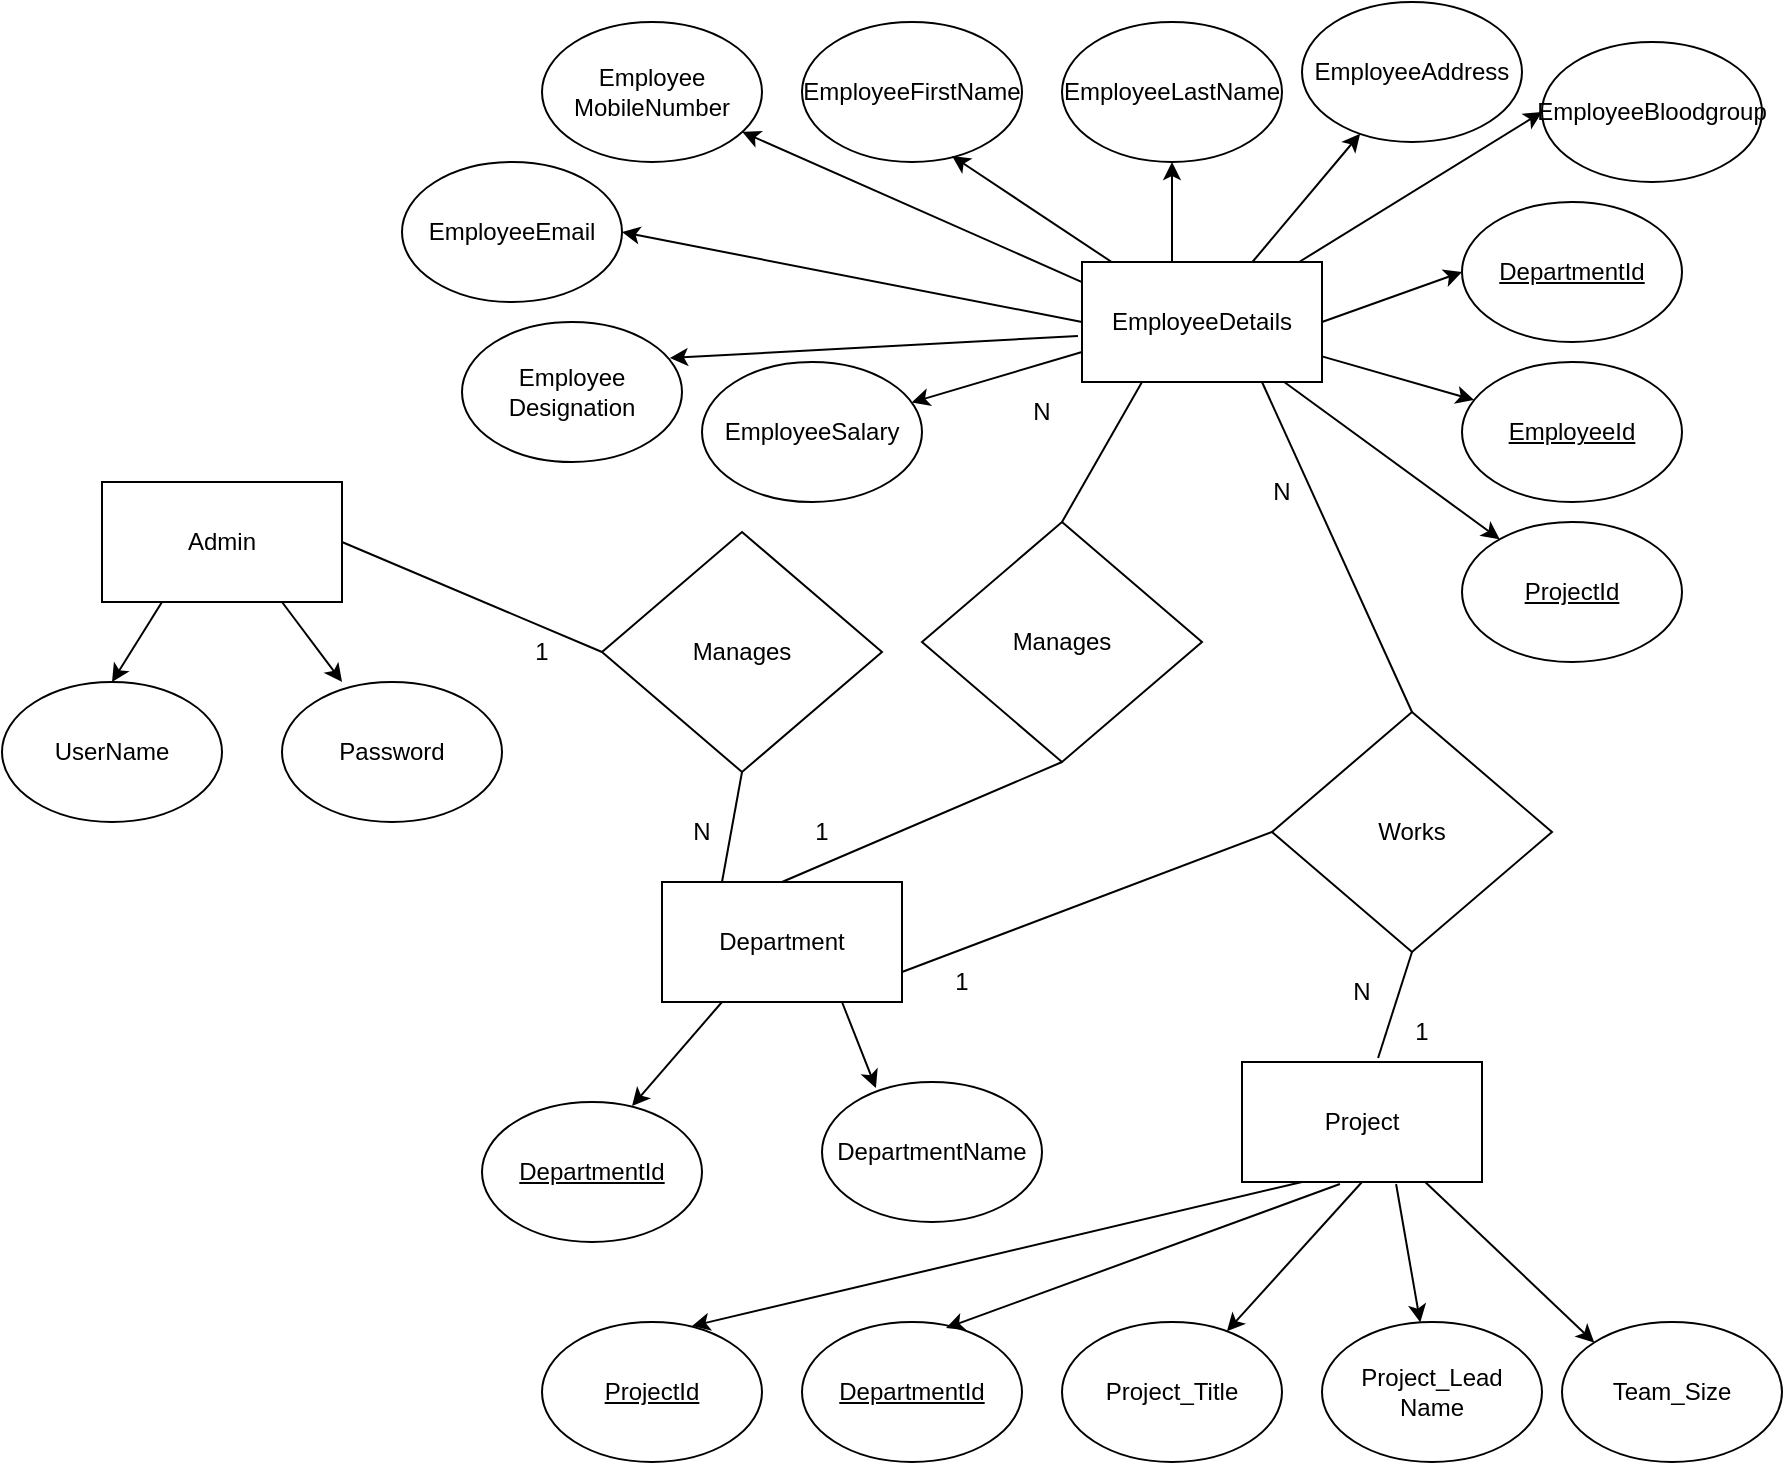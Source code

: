 <mxfile version="19.0.1" type="device"><diagram id="A0Eg8TkSyVN2gfJCL0_F" name="Page-1"><mxGraphModel dx="1718" dy="442" grid="1" gridSize="10" guides="1" tooltips="1" connect="1" arrows="1" fold="1" page="1" pageScale="1" pageWidth="850" pageHeight="1100" math="0" shadow="0"><root><mxCell id="0"/><mxCell id="1" parent="0"/><mxCell id="4_rYwC8gvfCI7KV-P_v1-1" value="Admin" style="rounded=0;whiteSpace=wrap;html=1;" parent="1" vertex="1"><mxGeometry x="40" y="250" width="120" height="60" as="geometry"/></mxCell><mxCell id="4_rYwC8gvfCI7KV-P_v1-3" value="UserName" style="ellipse;whiteSpace=wrap;html=1;" parent="1" vertex="1"><mxGeometry x="-10" y="350" width="110" height="70" as="geometry"/></mxCell><mxCell id="4_rYwC8gvfCI7KV-P_v1-5" value="Password" style="ellipse;whiteSpace=wrap;html=1;" parent="1" vertex="1"><mxGeometry x="130" y="350" width="110" height="70" as="geometry"/></mxCell><mxCell id="4_rYwC8gvfCI7KV-P_v1-8" value="EmployeeDetails" style="rounded=0;whiteSpace=wrap;html=1;" parent="1" vertex="1"><mxGeometry x="530" y="140" width="120" height="60" as="geometry"/></mxCell><mxCell id="4_rYwC8gvfCI7KV-P_v1-9" value="EmployeeFirstName" style="ellipse;whiteSpace=wrap;html=1;" parent="1" vertex="1"><mxGeometry x="390" y="20" width="110" height="70" as="geometry"/></mxCell><mxCell id="4_rYwC8gvfCI7KV-P_v1-10" value="EmployeeLastName" style="ellipse;whiteSpace=wrap;html=1;" parent="1" vertex="1"><mxGeometry x="520" y="20" width="110" height="70" as="geometry"/></mxCell><mxCell id="4_rYwC8gvfCI7KV-P_v1-11" value="EmployeeAddress" style="ellipse;whiteSpace=wrap;html=1;" parent="1" vertex="1"><mxGeometry x="640" y="10" width="110" height="70" as="geometry"/></mxCell><mxCell id="4_rYwC8gvfCI7KV-P_v1-12" value="Employee&lt;br&gt;MobileNumber" style="ellipse;whiteSpace=wrap;html=1;" parent="1" vertex="1"><mxGeometry x="260" y="20" width="110" height="70" as="geometry"/></mxCell><mxCell id="4_rYwC8gvfCI7KV-P_v1-13" value="EmployeeEmail" style="ellipse;whiteSpace=wrap;html=1;" parent="1" vertex="1"><mxGeometry x="190" y="90" width="110" height="70" as="geometry"/></mxCell><mxCell id="4_rYwC8gvfCI7KV-P_v1-14" value="EmployeeBloodgroup" style="ellipse;whiteSpace=wrap;html=1;" parent="1" vertex="1"><mxGeometry x="760" y="30" width="110" height="70" as="geometry"/></mxCell><mxCell id="4_rYwC8gvfCI7KV-P_v1-21" value="Manages" style="rhombus;whiteSpace=wrap;html=1;" parent="1" vertex="1"><mxGeometry x="450" y="270" width="140" height="120" as="geometry"/></mxCell><mxCell id="4_rYwC8gvfCI7KV-P_v1-22" value="EmployeeId" style="ellipse;whiteSpace=wrap;html=1;fontStyle=4" parent="1" vertex="1"><mxGeometry x="720" y="190" width="110" height="70" as="geometry"/></mxCell><mxCell id="4_rYwC8gvfCI7KV-P_v1-24" value="" style="endArrow=none;html=1;rounded=0;exitX=1;exitY=0.5;exitDx=0;exitDy=0;entryX=0;entryY=0.5;entryDx=0;entryDy=0;" parent="1" source="4_rYwC8gvfCI7KV-P_v1-1" target="rCjipWubUy2ddxxEItiY-2" edge="1"><mxGeometry width="50" height="50" relative="1" as="geometry"><mxPoint x="240" y="350" as="sourcePoint"/><mxPoint x="300" y="310" as="targetPoint"/></mxGeometry></mxCell><mxCell id="4_rYwC8gvfCI7KV-P_v1-26" value="" style="endArrow=none;html=1;rounded=0;entryX=0.5;entryY=0;entryDx=0;entryDy=0;exitX=0.25;exitY=1;exitDx=0;exitDy=0;" parent="1" source="4_rYwC8gvfCI7KV-P_v1-8" target="4_rYwC8gvfCI7KV-P_v1-21" edge="1"><mxGeometry width="50" height="50" relative="1" as="geometry"><mxPoint x="400" y="370" as="sourcePoint"/><mxPoint x="450" y="320" as="targetPoint"/></mxGeometry></mxCell><mxCell id="4_rYwC8gvfCI7KV-P_v1-27" value="" style="endArrow=classic;html=1;rounded=0;exitX=0.75;exitY=1;exitDx=0;exitDy=0;entryX=0.273;entryY=0;entryDx=0;entryDy=0;entryPerimeter=0;" parent="1" source="4_rYwC8gvfCI7KV-P_v1-1" target="4_rYwC8gvfCI7KV-P_v1-5" edge="1"><mxGeometry width="50" height="50" relative="1" as="geometry"><mxPoint x="260" y="430" as="sourcePoint"/><mxPoint x="180" y="340" as="targetPoint"/></mxGeometry></mxCell><mxCell id="4_rYwC8gvfCI7KV-P_v1-30" value="" style="endArrow=classic;html=1;rounded=0;exitX=0.25;exitY=1;exitDx=0;exitDy=0;entryX=0.5;entryY=0;entryDx=0;entryDy=0;" parent="1" source="4_rYwC8gvfCI7KV-P_v1-1" target="4_rYwC8gvfCI7KV-P_v1-3" edge="1"><mxGeometry width="50" height="50" relative="1" as="geometry"><mxPoint x="400" y="370" as="sourcePoint"/><mxPoint x="450" y="320" as="targetPoint"/></mxGeometry></mxCell><mxCell id="4_rYwC8gvfCI7KV-P_v1-31" value="" style="endArrow=classic;html=1;rounded=0;entryX=1;entryY=0.5;entryDx=0;entryDy=0;exitX=0;exitY=0.5;exitDx=0;exitDy=0;" parent="1" source="4_rYwC8gvfCI7KV-P_v1-8" target="4_rYwC8gvfCI7KV-P_v1-13" edge="1"><mxGeometry width="50" height="50" relative="1" as="geometry"><mxPoint x="400" y="270" as="sourcePoint"/><mxPoint x="450" y="220" as="targetPoint"/></mxGeometry></mxCell><mxCell id="4_rYwC8gvfCI7KV-P_v1-32" value="" style="endArrow=classic;html=1;rounded=0;exitX=0;exitY=0.167;exitDx=0;exitDy=0;exitPerimeter=0;" parent="1" source="4_rYwC8gvfCI7KV-P_v1-8" target="4_rYwC8gvfCI7KV-P_v1-12" edge="1"><mxGeometry width="50" height="50" relative="1" as="geometry"><mxPoint x="520" y="150" as="sourcePoint"/><mxPoint x="400" y="110" as="targetPoint"/></mxGeometry></mxCell><mxCell id="4_rYwC8gvfCI7KV-P_v1-33" value="" style="endArrow=classic;html=1;rounded=0;entryX=0.682;entryY=0.957;entryDx=0;entryDy=0;entryPerimeter=0;" parent="1" source="4_rYwC8gvfCI7KV-P_v1-8" target="4_rYwC8gvfCI7KV-P_v1-9" edge="1"><mxGeometry width="50" height="50" relative="1" as="geometry"><mxPoint x="400" y="270" as="sourcePoint"/><mxPoint x="450" y="220" as="targetPoint"/></mxGeometry></mxCell><mxCell id="4_rYwC8gvfCI7KV-P_v1-34" value="" style="endArrow=classic;html=1;rounded=0;entryX=0.5;entryY=1;entryDx=0;entryDy=0;exitX=0.375;exitY=0;exitDx=0;exitDy=0;exitPerimeter=0;" parent="1" source="4_rYwC8gvfCI7KV-P_v1-8" target="4_rYwC8gvfCI7KV-P_v1-10" edge="1"><mxGeometry width="50" height="50" relative="1" as="geometry"><mxPoint x="400" y="270" as="sourcePoint"/><mxPoint x="450" y="220" as="targetPoint"/></mxGeometry></mxCell><mxCell id="4_rYwC8gvfCI7KV-P_v1-35" value="" style="endArrow=classic;html=1;rounded=0;" parent="1" source="4_rYwC8gvfCI7KV-P_v1-8" target="4_rYwC8gvfCI7KV-P_v1-11" edge="1"><mxGeometry width="50" height="50" relative="1" as="geometry"><mxPoint x="400" y="270" as="sourcePoint"/><mxPoint x="450" y="220" as="targetPoint"/></mxGeometry></mxCell><mxCell id="4_rYwC8gvfCI7KV-P_v1-36" value="" style="endArrow=classic;html=1;rounded=0;entryX=0;entryY=0.5;entryDx=0;entryDy=0;" parent="1" source="4_rYwC8gvfCI7KV-P_v1-8" target="4_rYwC8gvfCI7KV-P_v1-14" edge="1"><mxGeometry width="50" height="50" relative="1" as="geometry"><mxPoint x="400" y="270" as="sourcePoint"/><mxPoint x="450" y="220" as="targetPoint"/></mxGeometry></mxCell><mxCell id="4_rYwC8gvfCI7KV-P_v1-37" value="" style="endArrow=classic;html=1;rounded=0;entryX=0.055;entryY=0.271;entryDx=0;entryDy=0;entryPerimeter=0;" parent="1" source="4_rYwC8gvfCI7KV-P_v1-8" target="4_rYwC8gvfCI7KV-P_v1-22" edge="1"><mxGeometry width="50" height="50" relative="1" as="geometry"><mxPoint x="400" y="270" as="sourcePoint"/><mxPoint x="450" y="220" as="targetPoint"/></mxGeometry></mxCell><mxCell id="4_rYwC8gvfCI7KV-P_v1-38" value="Department" style="rounded=0;whiteSpace=wrap;html=1;" parent="1" vertex="1"><mxGeometry x="320" y="450" width="120" height="60" as="geometry"/></mxCell><mxCell id="4_rYwC8gvfCI7KV-P_v1-43" value="&lt;u&gt;DepartmentId&lt;/u&gt;" style="ellipse;whiteSpace=wrap;html=1;" parent="1" vertex="1"><mxGeometry x="230" y="560" width="110" height="70" as="geometry"/></mxCell><mxCell id="4_rYwC8gvfCI7KV-P_v1-44" value="" style="endArrow=none;html=1;rounded=0;entryX=0.5;entryY=1;entryDx=0;entryDy=0;exitX=0.5;exitY=0;exitDx=0;exitDy=0;" parent="1" source="4_rYwC8gvfCI7KV-P_v1-38" target="4_rYwC8gvfCI7KV-P_v1-21" edge="1"><mxGeometry width="50" height="50" relative="1" as="geometry"><mxPoint x="400" y="470" as="sourcePoint"/><mxPoint x="450" y="420" as="targetPoint"/></mxGeometry></mxCell><mxCell id="4_rYwC8gvfCI7KV-P_v1-51" value="&lt;span&gt;DepartmentName&lt;/span&gt;" style="ellipse;whiteSpace=wrap;html=1;fontStyle=0" parent="1" vertex="1"><mxGeometry x="400" y="550" width="110" height="70" as="geometry"/></mxCell><mxCell id="4_rYwC8gvfCI7KV-P_v1-52" value="Employee&lt;br&gt;Designation" style="ellipse;whiteSpace=wrap;html=1;fontStyle=0" parent="1" vertex="1"><mxGeometry x="220" y="170" width="110" height="70" as="geometry"/></mxCell><mxCell id="4_rYwC8gvfCI7KV-P_v1-53" value="EmployeeSalary" style="ellipse;whiteSpace=wrap;html=1;fontStyle=0" parent="1" vertex="1"><mxGeometry x="340" y="190" width="110" height="70" as="geometry"/></mxCell><mxCell id="4_rYwC8gvfCI7KV-P_v1-72" value="1" style="text;html=1;strokeColor=none;fillColor=none;align=center;verticalAlign=middle;whiteSpace=wrap;rounded=0;" parent="1" vertex="1"><mxGeometry x="250" y="320" width="20" height="30" as="geometry"/></mxCell><mxCell id="4_rYwC8gvfCI7KV-P_v1-73" value="N" style="text;html=1;strokeColor=none;fillColor=none;align=center;verticalAlign=middle;whiteSpace=wrap;rounded=0;" parent="1" vertex="1"><mxGeometry x="500" y="200" width="20" height="30" as="geometry"/></mxCell><mxCell id="39lLnPgUFFewkAM402s7-1" value="" style="endArrow=classic;html=1;rounded=0;exitX=0;exitY=0.75;exitDx=0;exitDy=0;" parent="1" source="4_rYwC8gvfCI7KV-P_v1-8" target="4_rYwC8gvfCI7KV-P_v1-53" edge="1"><mxGeometry width="50" height="50" relative="1" as="geometry"><mxPoint x="440" y="240" as="sourcePoint"/><mxPoint x="470" y="180" as="targetPoint"/></mxGeometry></mxCell><mxCell id="39lLnPgUFFewkAM402s7-2" value="" style="endArrow=classic;html=1;rounded=0;exitX=-0.017;exitY=0.617;exitDx=0;exitDy=0;exitPerimeter=0;entryX=0.945;entryY=0.257;entryDx=0;entryDy=0;entryPerimeter=0;" parent="1" source="4_rYwC8gvfCI7KV-P_v1-8" target="4_rYwC8gvfCI7KV-P_v1-52" edge="1"><mxGeometry width="50" height="50" relative="1" as="geometry"><mxPoint x="428.43" y="160" as="sourcePoint"/><mxPoint x="349.995" y="191.374" as="targetPoint"/></mxGeometry></mxCell><mxCell id="39lLnPgUFFewkAM402s7-4" value="" style="endArrow=classic;html=1;rounded=0;exitX=0.25;exitY=1;exitDx=0;exitDy=0;entryX=0.682;entryY=0.029;entryDx=0;entryDy=0;entryPerimeter=0;" parent="1" source="4_rYwC8gvfCI7KV-P_v1-38" target="4_rYwC8gvfCI7KV-P_v1-43" edge="1"><mxGeometry width="50" height="50" relative="1" as="geometry"><mxPoint x="570" y="600" as="sourcePoint"/><mxPoint x="530" y="540" as="targetPoint"/></mxGeometry></mxCell><mxCell id="39lLnPgUFFewkAM402s7-5" value="" style="endArrow=classic;html=1;rounded=0;exitX=0.75;exitY=1;exitDx=0;exitDy=0;entryX=0.245;entryY=0.043;entryDx=0;entryDy=0;entryPerimeter=0;" parent="1" source="4_rYwC8gvfCI7KV-P_v1-38" target="4_rYwC8gvfCI7KV-P_v1-51" edge="1"><mxGeometry width="50" height="50" relative="1" as="geometry"><mxPoint x="740" y="540" as="sourcePoint"/><mxPoint x="740" y="590" as="targetPoint"/></mxGeometry></mxCell><mxCell id="eoz17NT3XOmA6vWzV5xA-1" value="DepartmentId" style="ellipse;whiteSpace=wrap;html=1;fontStyle=4" parent="1" vertex="1"><mxGeometry x="720" y="110" width="110" height="70" as="geometry"/></mxCell><mxCell id="eoz17NT3XOmA6vWzV5xA-2" value="" style="endArrow=classic;html=1;rounded=0;entryX=0;entryY=0.5;entryDx=0;entryDy=0;exitX=1;exitY=0.5;exitDx=0;exitDy=0;" parent="1" source="4_rYwC8gvfCI7KV-P_v1-8" target="eoz17NT3XOmA6vWzV5xA-1" edge="1"><mxGeometry width="50" height="50" relative="1" as="geometry"><mxPoint x="660" y="208.07" as="sourcePoint"/><mxPoint x="726.05" y="238.97" as="targetPoint"/></mxGeometry></mxCell><mxCell id="16XNEjEpaQ2fnjyRqoA7-2" value="Project" style="rounded=0;whiteSpace=wrap;html=1;" parent="1" vertex="1"><mxGeometry x="610" y="540" width="120" height="60" as="geometry"/></mxCell><mxCell id="16XNEjEpaQ2fnjyRqoA7-3" value="&lt;u&gt;ProjectId&lt;/u&gt;" style="ellipse;whiteSpace=wrap;html=1;fontStyle=0" parent="1" vertex="1"><mxGeometry x="260" y="670" width="110" height="70" as="geometry"/></mxCell><mxCell id="16XNEjEpaQ2fnjyRqoA7-4" value="Project_Title" style="ellipse;whiteSpace=wrap;html=1;fontStyle=0" parent="1" vertex="1"><mxGeometry x="520" y="670" width="110" height="70" as="geometry"/></mxCell><mxCell id="16XNEjEpaQ2fnjyRqoA7-5" value="Team_Size" style="ellipse;whiteSpace=wrap;html=1;fontStyle=0" parent="1" vertex="1"><mxGeometry x="770" y="670" width="110" height="70" as="geometry"/></mxCell><mxCell id="16XNEjEpaQ2fnjyRqoA7-6" value="" style="endArrow=classic;html=1;rounded=0;entryX=0.682;entryY=0.029;entryDx=0;entryDy=0;entryPerimeter=0;exitX=0.25;exitY=1;exitDx=0;exitDy=0;" parent="1" source="16XNEjEpaQ2fnjyRqoA7-2" target="16XNEjEpaQ2fnjyRqoA7-3" edge="1"><mxGeometry width="50" height="50" relative="1" as="geometry"><mxPoint x="630" y="630" as="sourcePoint"/><mxPoint x="436.95" y="623.01" as="targetPoint"/></mxGeometry></mxCell><mxCell id="16XNEjEpaQ2fnjyRqoA7-7" value="" style="endArrow=classic;html=1;rounded=0;exitX=0.5;exitY=1;exitDx=0;exitDy=0;" parent="1" source="16XNEjEpaQ2fnjyRqoA7-2" target="16XNEjEpaQ2fnjyRqoA7-4" edge="1"><mxGeometry width="50" height="50" relative="1" as="geometry"><mxPoint x="650" y="610" as="sourcePoint"/><mxPoint x="560.02" y="642.03" as="targetPoint"/></mxGeometry></mxCell><mxCell id="16XNEjEpaQ2fnjyRqoA7-8" value="" style="endArrow=classic;html=1;rounded=0;entryX=0;entryY=0;entryDx=0;entryDy=0;" parent="1" source="16XNEjEpaQ2fnjyRqoA7-2" target="16XNEjEpaQ2fnjyRqoA7-5" edge="1"><mxGeometry width="50" height="50" relative="1" as="geometry"><mxPoint x="660" y="620" as="sourcePoint"/><mxPoint x="570.02" y="652.03" as="targetPoint"/></mxGeometry></mxCell><mxCell id="16XNEjEpaQ2fnjyRqoA7-9" value="Works" style="rhombus;whiteSpace=wrap;html=1;" parent="1" vertex="1"><mxGeometry x="625" y="365" width="140" height="120" as="geometry"/></mxCell><mxCell id="16XNEjEpaQ2fnjyRqoA7-10" value="" style="endArrow=none;html=1;rounded=0;entryX=0.75;entryY=1;entryDx=0;entryDy=0;exitX=0.5;exitY=0;exitDx=0;exitDy=0;" parent="1" source="16XNEjEpaQ2fnjyRqoA7-9" target="4_rYwC8gvfCI7KV-P_v1-8" edge="1"><mxGeometry width="50" height="50" relative="1" as="geometry"><mxPoint x="520" y="310" as="sourcePoint"/><mxPoint x="615.96" y="208.98" as="targetPoint"/></mxGeometry></mxCell><mxCell id="16XNEjEpaQ2fnjyRqoA7-11" value="N" style="text;html=1;strokeColor=none;fillColor=none;align=center;verticalAlign=middle;whiteSpace=wrap;rounded=0;" parent="1" vertex="1"><mxGeometry x="620" y="240" width="20" height="30" as="geometry"/></mxCell><mxCell id="16XNEjEpaQ2fnjyRqoA7-12" value="" style="endArrow=none;html=1;rounded=0;entryX=0.5;entryY=1;entryDx=0;entryDy=0;exitX=0.567;exitY=-0.033;exitDx=0;exitDy=0;exitPerimeter=0;" parent="1" source="16XNEjEpaQ2fnjyRqoA7-2" target="16XNEjEpaQ2fnjyRqoA7-9" edge="1"><mxGeometry width="50" height="50" relative="1" as="geometry"><mxPoint x="765" y="610" as="sourcePoint"/><mxPoint x="690" y="445" as="targetPoint"/></mxGeometry></mxCell><mxCell id="16XNEjEpaQ2fnjyRqoA7-13" value="1" style="text;html=1;strokeColor=none;fillColor=none;align=center;verticalAlign=middle;whiteSpace=wrap;rounded=0;" parent="1" vertex="1"><mxGeometry x="690" y="510" width="20" height="30" as="geometry"/></mxCell><mxCell id="16XNEjEpaQ2fnjyRqoA7-14" value="" style="endArrow=none;html=1;rounded=0;exitX=1;exitY=0.75;exitDx=0;exitDy=0;entryX=0;entryY=0.5;entryDx=0;entryDy=0;" parent="1" source="4_rYwC8gvfCI7KV-P_v1-38" target="16XNEjEpaQ2fnjyRqoA7-9" edge="1"><mxGeometry width="50" height="50" relative="1" as="geometry"><mxPoint x="370" y="485" as="sourcePoint"/><mxPoint x="620" y="430" as="targetPoint"/></mxGeometry></mxCell><mxCell id="16XNEjEpaQ2fnjyRqoA7-15" value="1" style="text;html=1;strokeColor=none;fillColor=none;align=center;verticalAlign=middle;whiteSpace=wrap;rounded=0;" parent="1" vertex="1"><mxGeometry x="460" y="485" width="20" height="30" as="geometry"/></mxCell><mxCell id="16XNEjEpaQ2fnjyRqoA7-16" value="N" style="text;html=1;strokeColor=none;fillColor=none;align=center;verticalAlign=middle;whiteSpace=wrap;rounded=0;" parent="1" vertex="1"><mxGeometry x="660" y="490" width="20" height="30" as="geometry"/></mxCell><mxCell id="16XNEjEpaQ2fnjyRqoA7-18" value="&lt;u&gt;ProjectId&lt;/u&gt;" style="ellipse;whiteSpace=wrap;html=1;fontStyle=0" parent="1" vertex="1"><mxGeometry x="720" y="270" width="110" height="70" as="geometry"/></mxCell><mxCell id="16XNEjEpaQ2fnjyRqoA7-19" value="" style="endArrow=classic;html=1;rounded=0;" parent="1" source="4_rYwC8gvfCI7KV-P_v1-8" target="16XNEjEpaQ2fnjyRqoA7-18" edge="1"><mxGeometry width="50" height="50" relative="1" as="geometry"><mxPoint x="660" y="197.186" as="sourcePoint"/><mxPoint x="736.05" y="218.97" as="targetPoint"/></mxGeometry></mxCell><mxCell id="16XNEjEpaQ2fnjyRqoA7-20" value="&lt;u&gt;DepartmentId&lt;/u&gt;" style="ellipse;whiteSpace=wrap;html=1;" parent="1" vertex="1"><mxGeometry x="390" y="670" width="110" height="70" as="geometry"/></mxCell><mxCell id="16XNEjEpaQ2fnjyRqoA7-21" value="" style="endArrow=classic;html=1;rounded=0;exitX=0.408;exitY=1.017;exitDx=0;exitDy=0;entryX=0.655;entryY=0.043;entryDx=0;entryDy=0;entryPerimeter=0;exitPerimeter=0;" parent="1" source="16XNEjEpaQ2fnjyRqoA7-2" target="16XNEjEpaQ2fnjyRqoA7-20" edge="1"><mxGeometry width="50" height="50" relative="1" as="geometry"><mxPoint x="680" y="610" as="sourcePoint"/><mxPoint x="707.042" y="680.985" as="targetPoint"/></mxGeometry></mxCell><mxCell id="16XNEjEpaQ2fnjyRqoA7-22" value="Project_Lead&lt;br&gt;Name" style="ellipse;whiteSpace=wrap;html=1;fontStyle=0" parent="1" vertex="1"><mxGeometry x="650" y="670" width="110" height="70" as="geometry"/></mxCell><mxCell id="16XNEjEpaQ2fnjyRqoA7-23" value="" style="endArrow=classic;html=1;rounded=0;exitX=0.642;exitY=1.017;exitDx=0;exitDy=0;exitPerimeter=0;" parent="1" source="16XNEjEpaQ2fnjyRqoA7-2" target="16XNEjEpaQ2fnjyRqoA7-22" edge="1"><mxGeometry width="50" height="50" relative="1" as="geometry"><mxPoint x="680" y="610" as="sourcePoint"/><mxPoint x="612.443" y="684.668" as="targetPoint"/></mxGeometry></mxCell><mxCell id="rCjipWubUy2ddxxEItiY-2" value="Manages" style="rhombus;whiteSpace=wrap;html=1;" parent="1" vertex="1"><mxGeometry x="290" y="275" width="140" height="120" as="geometry"/></mxCell><mxCell id="rCjipWubUy2ddxxEItiY-4" value="" style="endArrow=none;html=1;rounded=0;entryX=0.5;entryY=1;entryDx=0;entryDy=0;exitX=0.25;exitY=0;exitDx=0;exitDy=0;" parent="1" source="4_rYwC8gvfCI7KV-P_v1-38" target="rCjipWubUy2ddxxEItiY-2" edge="1"><mxGeometry width="50" height="50" relative="1" as="geometry"><mxPoint x="350" y="430" as="sourcePoint"/><mxPoint x="300" y="345" as="targetPoint"/></mxGeometry></mxCell><mxCell id="rCjipWubUy2ddxxEItiY-5" value="N" style="text;html=1;strokeColor=none;fillColor=none;align=center;verticalAlign=middle;whiteSpace=wrap;rounded=0;" parent="1" vertex="1"><mxGeometry x="330" y="410" width="20" height="30" as="geometry"/></mxCell><mxCell id="rCjipWubUy2ddxxEItiY-7" value="1" style="text;html=1;strokeColor=none;fillColor=none;align=center;verticalAlign=middle;whiteSpace=wrap;rounded=0;" parent="1" vertex="1"><mxGeometry x="390" y="410" width="20" height="30" as="geometry"/></mxCell></root></mxGraphModel></diagram></mxfile>